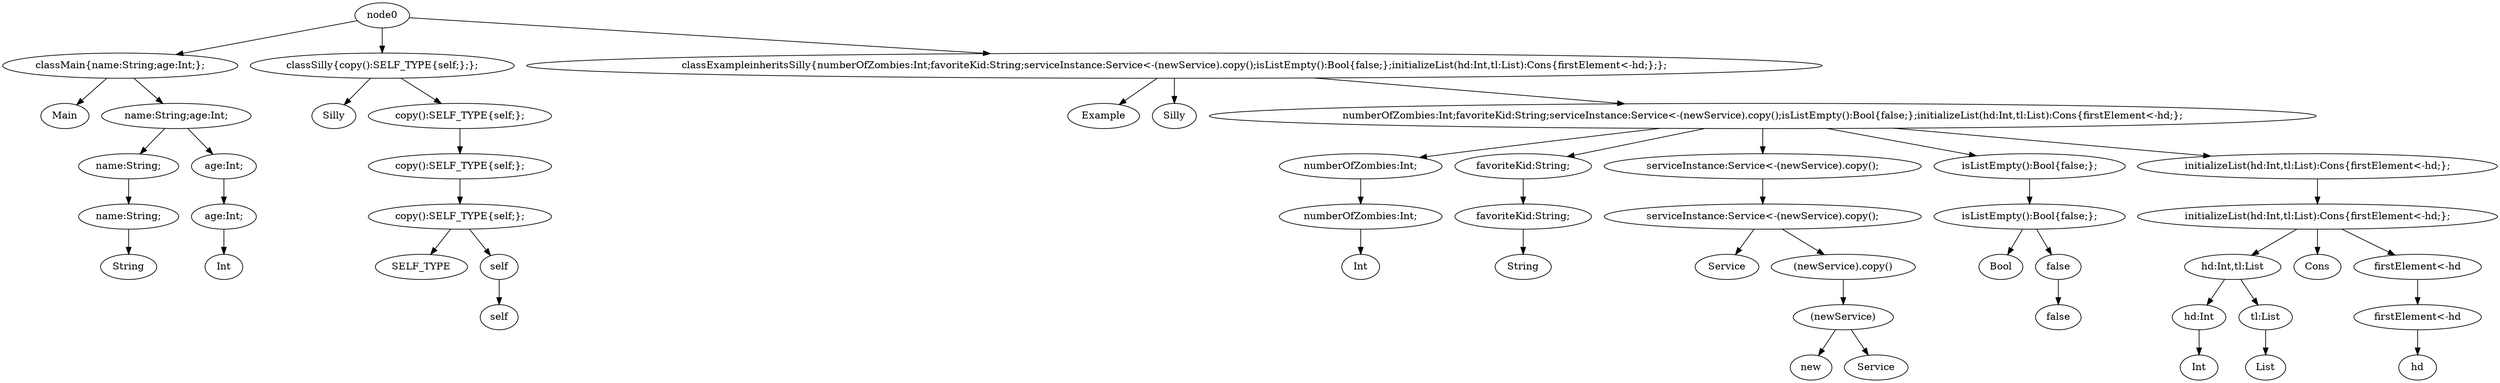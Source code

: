 digraph AST {
  node1 [label="classMain{name:String;age:Int;};"];
  node0 -> node1;
  node2 [label="Main"];
  node1 -> node2;
  node3 [label="name:String;age:Int;"];
  node1 -> node3;
  node4 [label="name:String;"];
  node3 -> node4;
  node5 [label="name:String;"];
  node4 -> node5;
  node6 [label="String"];
  node5 -> node6;
  node7 [label="age:Int;"];
  node3 -> node7;
  node8 [label="age:Int;"];
  node7 -> node8;
  node9 [label="Int"];
  node8 -> node9;
  node10 [label="classSilly{copy():SELF_TYPE{self;};};"];
  node0 -> node10;
  node11 [label="Silly"];
  node10 -> node11;
  node12 [label="copy():SELF_TYPE{self;};"];
  node10 -> node12;
  node13 [label="copy():SELF_TYPE{self;};"];
  node12 -> node13;
  node14 [label="copy():SELF_TYPE{self;};"];
  node13 -> node14;
  node15 [label="SELF_TYPE"];
  node14 -> node15;
  node16 [label="self"];
  node14 -> node16;
  node17 [label="self"];
  node16 -> node17;
  node18 [label="classExampleinheritsSilly{numberOfZombies:Int;favoriteKid:String;serviceInstance:Service<-(newService).copy();isListEmpty():Bool{false;};initializeList(hd:Int,tl:List):Cons{firstElement<-hd;};};"];
  node0 -> node18;
  node19 [label="Example"];
  node18 -> node19;
  node20 [label="Silly"];
  node18 -> node20;
  node21 [label="numberOfZombies:Int;favoriteKid:String;serviceInstance:Service<-(newService).copy();isListEmpty():Bool{false;};initializeList(hd:Int,tl:List):Cons{firstElement<-hd;};"];
  node18 -> node21;
  node22 [label="numberOfZombies:Int;"];
  node21 -> node22;
  node23 [label="numberOfZombies:Int;"];
  node22 -> node23;
  node24 [label="Int"];
  node23 -> node24;
  node25 [label="favoriteKid:String;"];
  node21 -> node25;
  node26 [label="favoriteKid:String;"];
  node25 -> node26;
  node27 [label="String"];
  node26 -> node27;
  node28 [label="serviceInstance:Service<-(newService).copy();"];
  node21 -> node28;
  node29 [label="serviceInstance:Service<-(newService).copy();"];
  node28 -> node29;
  node30 [label="Service"];
  node29 -> node30;
  node31 [label="(newService).copy()"];
  node29 -> node31;
  node32 [label="(newService)"];
  node31 -> node32;
  node33 [label="new"];
  node32 -> node33;
  node34 [label="Service"];
  node32 -> node34;
  node35 [label="isListEmpty():Bool{false;};"];
  node21 -> node35;
  node36 [label="isListEmpty():Bool{false;};"];
  node35 -> node36;
  node37 [label="Bool"];
  node36 -> node37;
  node38 [label="false"];
  node36 -> node38;
  node39 [label="false"];
  node38 -> node39;
  node40 [label="initializeList(hd:Int,tl:List):Cons{firstElement<-hd;};"];
  node21 -> node40;
  node41 [label="initializeList(hd:Int,tl:List):Cons{firstElement<-hd;};"];
  node40 -> node41;
  node42 [label="hd:Int,tl:List"];
  node41 -> node42;
  node43 [label="hd:Int"];
  node42 -> node43;
  node44 [label="Int"];
  node43 -> node44;
  node45 [label="tl:List"];
  node42 -> node45;
  node46 [label="List"];
  node45 -> node46;
  node47 [label="Cons"];
  node41 -> node47;
  node48 [label="firstElement<-hd"];
  node41 -> node48;
  node49 [label="firstElement<-hd"];
  node48 -> node49;
  node50 [label="hd"];
  node49 -> node50;
}
